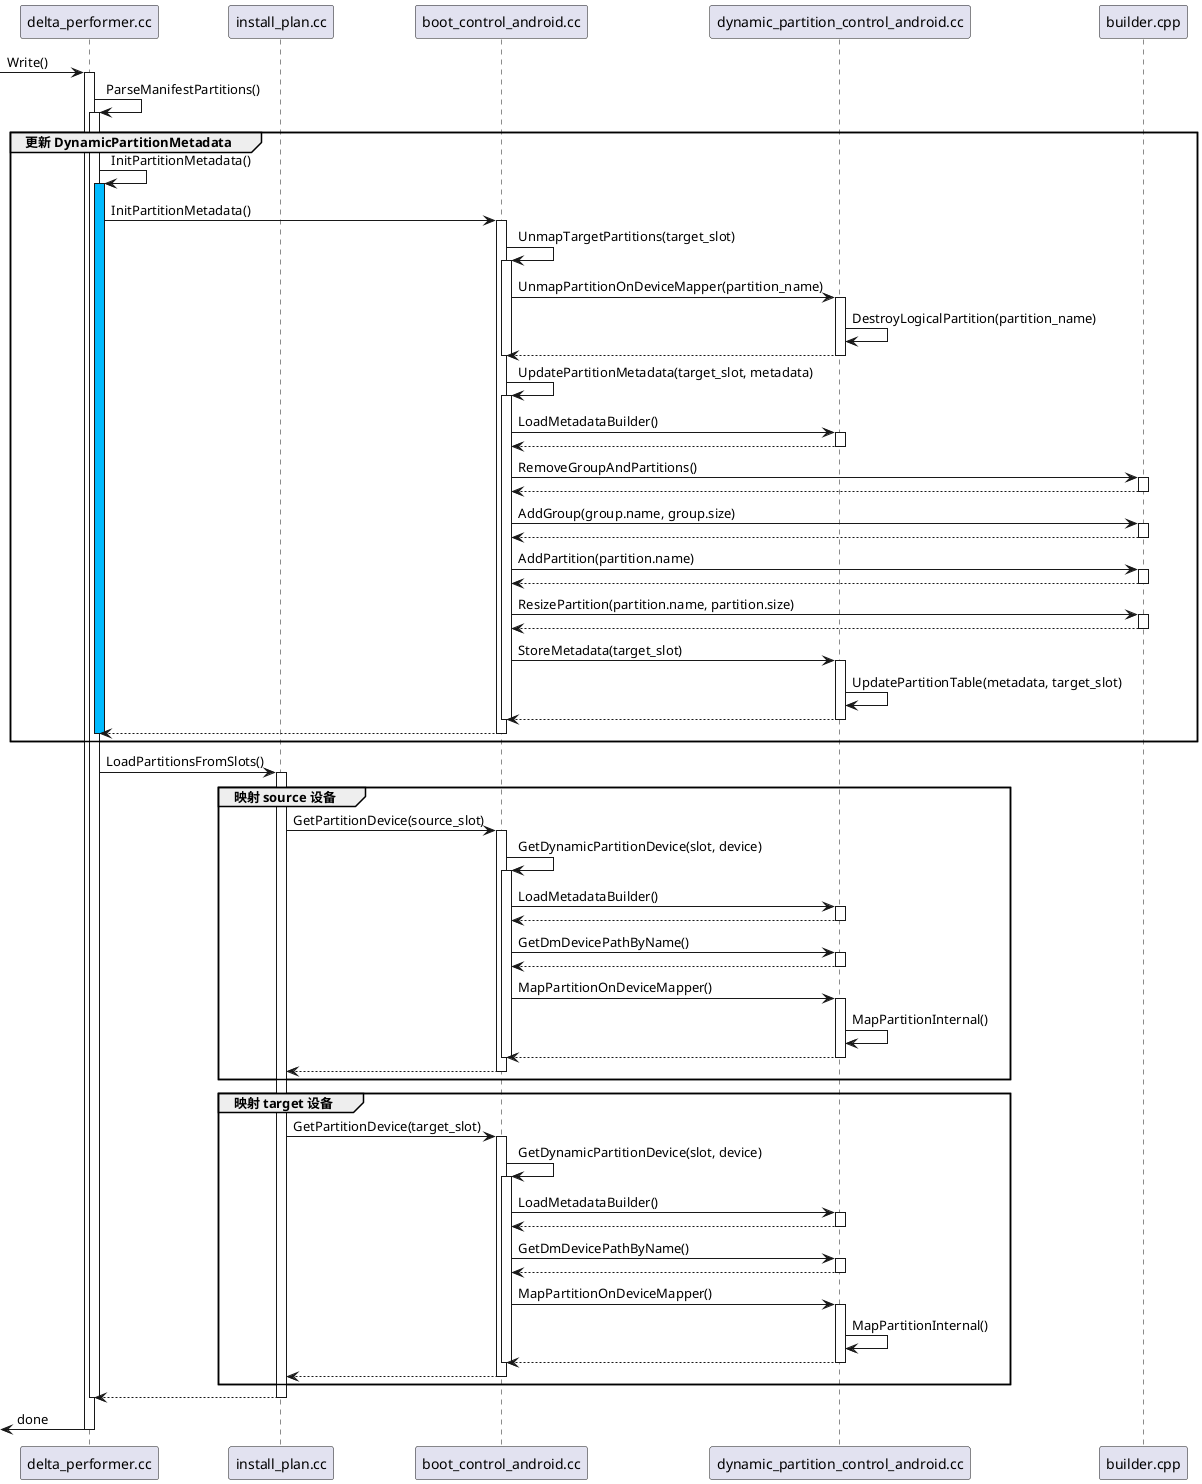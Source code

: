 @startuml
participant delta_performer.cc
participant install_plan.cc
participant boot_control_android.cc
participant dynamic_partition_control_android.cc
participant builder.cpp


[->delta_performer.cc: Write()
activate delta_performer.cc

delta_performer.cc -> delta_performer.cc: ParseManifestPartitions()
activate delta_performer.cc

group 更新 DynamicPartitionMetadata

delta_performer.cc -> delta_performer.cc: InitPartitionMetadata()
activate delta_performer.cc #00BBFF

delta_performer.cc -> boot_control_android.cc: InitPartitionMetadata()
activate boot_control_android.cc

boot_control_android.cc -> boot_control_android.cc: UnmapTargetPartitions(target_slot)
activate boot_control_android.cc

boot_control_android.cc -> dynamic_partition_control_android.cc: UnmapPartitionOnDeviceMapper(partition_name)
activate dynamic_partition_control_android.cc

dynamic_partition_control_android.cc -> dynamic_partition_control_android.cc: DestroyLogicalPartition(partition_name)
return

deactivate boot_control_android.cc

boot_control_android.cc -> boot_control_android.cc: UpdatePartitionMetadata(target_slot, metadata)
activate boot_control_android.cc

boot_control_android.cc -> dynamic_partition_control_android.cc: LoadMetadataBuilder()
activate dynamic_partition_control_android.cc
return

boot_control_android.cc -> builder.cpp: RemoveGroupAndPartitions()
activate builder.cpp
return
boot_control_android.cc -> builder.cpp: AddGroup(group.name, group.size)
activate builder.cpp
return
boot_control_android.cc -> builder.cpp: AddPartition(partition.name)
activate builder.cpp
return
boot_control_android.cc -> builder.cpp: ResizePartition(partition.name, partition.size)
activate builder.cpp
return

boot_control_android.cc -> dynamic_partition_control_android.cc: StoreMetadata(target_slot)
activate dynamic_partition_control_android.cc

dynamic_partition_control_android.cc -> dynamic_partition_control_android.cc: UpdatePartitionTable(metadata, target_slot)
return

deactivate boot_control_android.cc
return

deactivate delta_performer.cc

end


delta_performer.cc -> install_plan.cc: LoadPartitionsFromSlots()
activate install_plan.cc

group 映射 source 设备

install_plan.cc -> boot_control_android.cc: GetPartitionDevice(source_slot)
activate boot_control_android.cc

boot_control_android.cc -> boot_control_android.cc: GetDynamicPartitionDevice(slot, device)
activate boot_control_android.cc

boot_control_android.cc -> dynamic_partition_control_android.cc: LoadMetadataBuilder()
activate dynamic_partition_control_android.cc
return

boot_control_android.cc -> dynamic_partition_control_android.cc: GetDmDevicePathByName()
activate dynamic_partition_control_android.cc
return
boot_control_android.cc -> dynamic_partition_control_android.cc: MapPartitionOnDeviceMapper()
activate dynamic_partition_control_android.cc

dynamic_partition_control_android.cc -> dynamic_partition_control_android.cc: MapPartitionInternal()
return

deactivate boot_control_android.cc
return

end

group 映射 target 设备

install_plan.cc -> boot_control_android.cc: GetPartitionDevice(target_slot)
activate boot_control_android.cc


boot_control_android.cc -> boot_control_android.cc: GetDynamicPartitionDevice(slot, device)
activate boot_control_android.cc

boot_control_android.cc -> dynamic_partition_control_android.cc: LoadMetadataBuilder()
activate dynamic_partition_control_android.cc
return

boot_control_android.cc -> dynamic_partition_control_android.cc: GetDmDevicePathByName()
activate dynamic_partition_control_android.cc
return
boot_control_android.cc -> dynamic_partition_control_android.cc: MapPartitionOnDeviceMapper()
activate dynamic_partition_control_android.cc

dynamic_partition_control_android.cc -> dynamic_partition_control_android.cc: MapPartitionInternal()
return

deactivate boot_control_android.cc

return

end

return
deactivate delta_performer.cc



[<-delta_performer.cc :done
deactivate delta_performer.cc


@enduml
